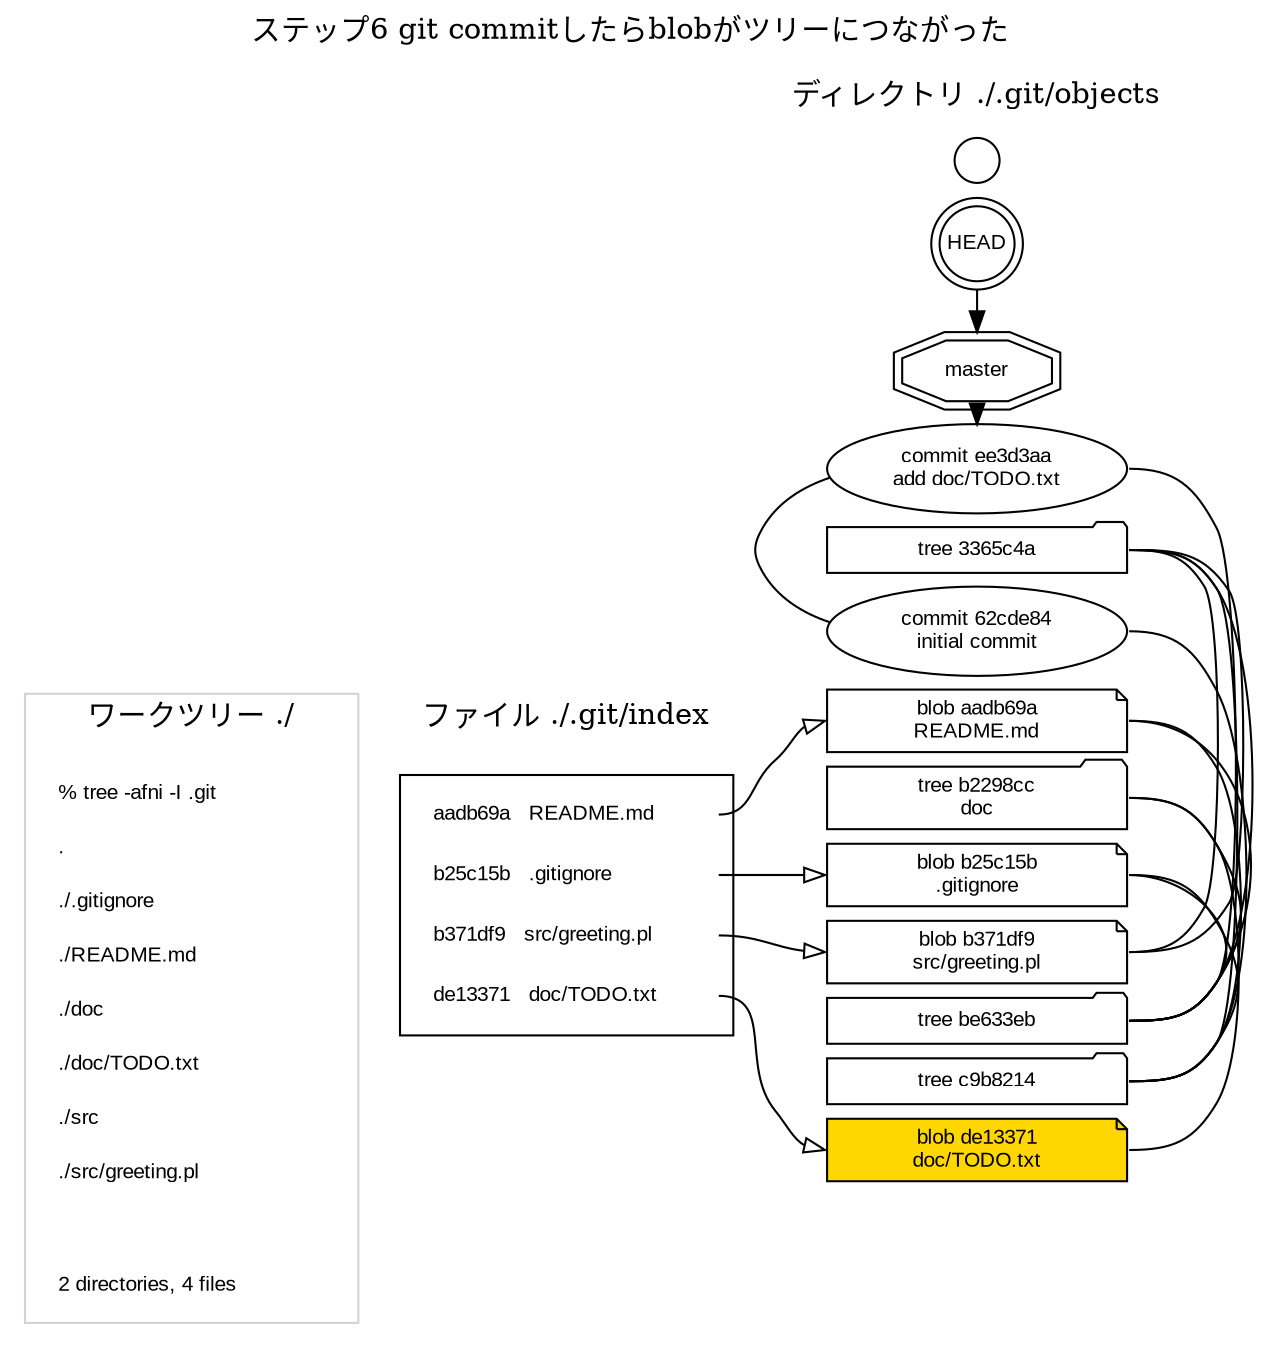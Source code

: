 // Git Index graph
digraph index {
	node [fillcolor=white fontname=arial fontsize=10 height=0.3 shape=note style=filled width=2]
	edge [arrowhead=onormal constraint=true fontname=arial fontsize=10]
	graph [layout=dot nodesep=3.0 rank=max rankdir=LR ranksep=0.5 splines=ortho]
	label="ステップ6 git commitしたらblobがツリーにつながった" labelfontsize=12 labelloc=t
	compound=true splines=true

	subgraph cluster_worktree {
		color=lightgrey label="ワークツリー ./"
		anchor_wt [label="" shape=point style=invis width=0]
		w_1 [label="% tree -afni -I .git\l" color=white fillcolor=white fixedsize=false height=0.2 shape=rectangle]
		w_2 [label=".\l" color=white fillcolor=white fixedsize=false height=0.2 shape=rectangle]
		w_3 [label="./.gitignore\l" color=white fillcolor=white fixedsize=false height=0.2 shape=rectangle]
		w_4 [label="./README.md\l" color=white fillcolor=white fixedsize=false height=0.2 shape=rectangle]
		w_5 [label="./doc\l" color=white fillcolor=white fixedsize=false height=0.2 shape=rectangle]
		w_6 [label="./doc/TODO.txt\l" color=white fillcolor=white fixedsize=false height=0.2 shape=rectangle]
		w_7 [label="./src\l" color=white fillcolor=white fixedsize=false height=0.2 shape=rectangle]
		w_8 [label="./src/greeting.pl\l" color=white fillcolor=white fixedsize=false height=0.2 shape=rectangle]
		w_9 [label="\l" color=white fillcolor=white fixedsize=false height=0.2 shape=rectangle]
		w_10 [label="2 directories, 4 files\l" color=white fillcolor=white fixedsize=false height=0.2 shape=rectangle]
	}
	subgraph cluster_objects {
		color=white label="ディレクトリ ./.git/objects"
		anchor_objects [shape=point style=bold width=3]

		HEAD [label=HEAD fixedsize=true shape=doublecircle width=0.5]
		master [label=master shape=doubleoctagon width=0.3]
		HEAD -> master [arrowhead=normal constraint=false minlen=3]
		master -> j_ee3d3aa [arrowhead=normal constraint=false weight=2]
		j_3365c4a [label="tree 3365c4a\n" shape=folder]
		j_62cde84 [label="commit 62cde84\ninitial commit" shape=ellipse]
		j_aadb69a [label="blob aadb69a\nREADME.md"]
		j_b2298cc [label="tree b2298cc\ndoc" shape=folder]
		j_b25c15b [label="blob b25c15b\n.gitignore"]
		j_b371df9 [label="blob b371df9\nsrc/greeting.pl"]
		j_be633eb [label="tree be633eb\n" shape=folder]
		j_c9b8214 [label="tree c9b8214\n" shape=folder]
		j_de13371 [label="blob de13371\ndoc/TODO.txt"]
		j_ee3d3aa [label="commit ee3d3aa\nadd doc/TODO.txt" shape=ellipse]
		j_ee3d3aa -> j_62cde84 [arrowhead=none constraint=false]

		j_ee3d3aa:e -> j_be633eb:e [arrowhead=none constraint=false]
		j_be633eb:e -> j_b25c15b:e [arrowhead=none constraint=false]
		j_be633eb:e -> j_aadb69a:e [arrowhead=none constraint=false]
		j_be633eb:e -> j_b2298cc:e [arrowhead=none constraint=false]
		j_be633eb:e -> j_3365c4a:e [arrowhead=none constraint=false]
		j_b2298cc:e -> j_de13371:e [arrowhead=none constraint=false]
		j_3365c4a:e -> j_b371df9:e [arrowhead=none constraint=false]
		j_62cde84:e -> j_c9b8214:e [arrowhead=none constraint=false]
		j_c9b8214:e -> j_b25c15b:e [arrowhead=none constraint=false]
		j_c9b8214:e -> j_aadb69a:e [arrowhead=none constraint=false]
		j_c9b8214:e -> j_3365c4a:e [arrowhead=none constraint=false]
		j_3365c4a:e -> j_b371df9:e [arrowhead=none constraint=false]
	}
	graph [nodesep=0.1]
	x_b25c15b:e -> j_b25c15b:w
	x_aadb69a:e -> j_aadb69a:w
	x_de13371:e -> j_de13371:w
	x_b371df9:e -> j_b371df9:w
	subgraph cluster_index {
		color=white label="ファイル ./.git/index"
		anchor_index [shape=point style=invis width=0]
		subgraph cluster_index_content {
			color=black label=""
			x_b25c15b [label="b25c15b   .gitignore\l" color=white shape=rectangle]
			x_aadb69a [label="aadb69a   README.md\l" color=white shape=rectangle]
			x_de13371 [label="de13371   doc/TODO.txt\l" color=white shape=rectangle]
			x_b371df9 [label="b371df9   src/greeting.pl\l" color=white shape=rectangle]
		}
	}
	anchor_wt -> anchor_index [lhead=cluster_index ltail=cluster_worktree style=invis]
	anchor_index -> anchor_objects [lhead=cluster_objects ltail=cluster_index style=invis]
	j_de13371 [fillcolor=gold]
}
